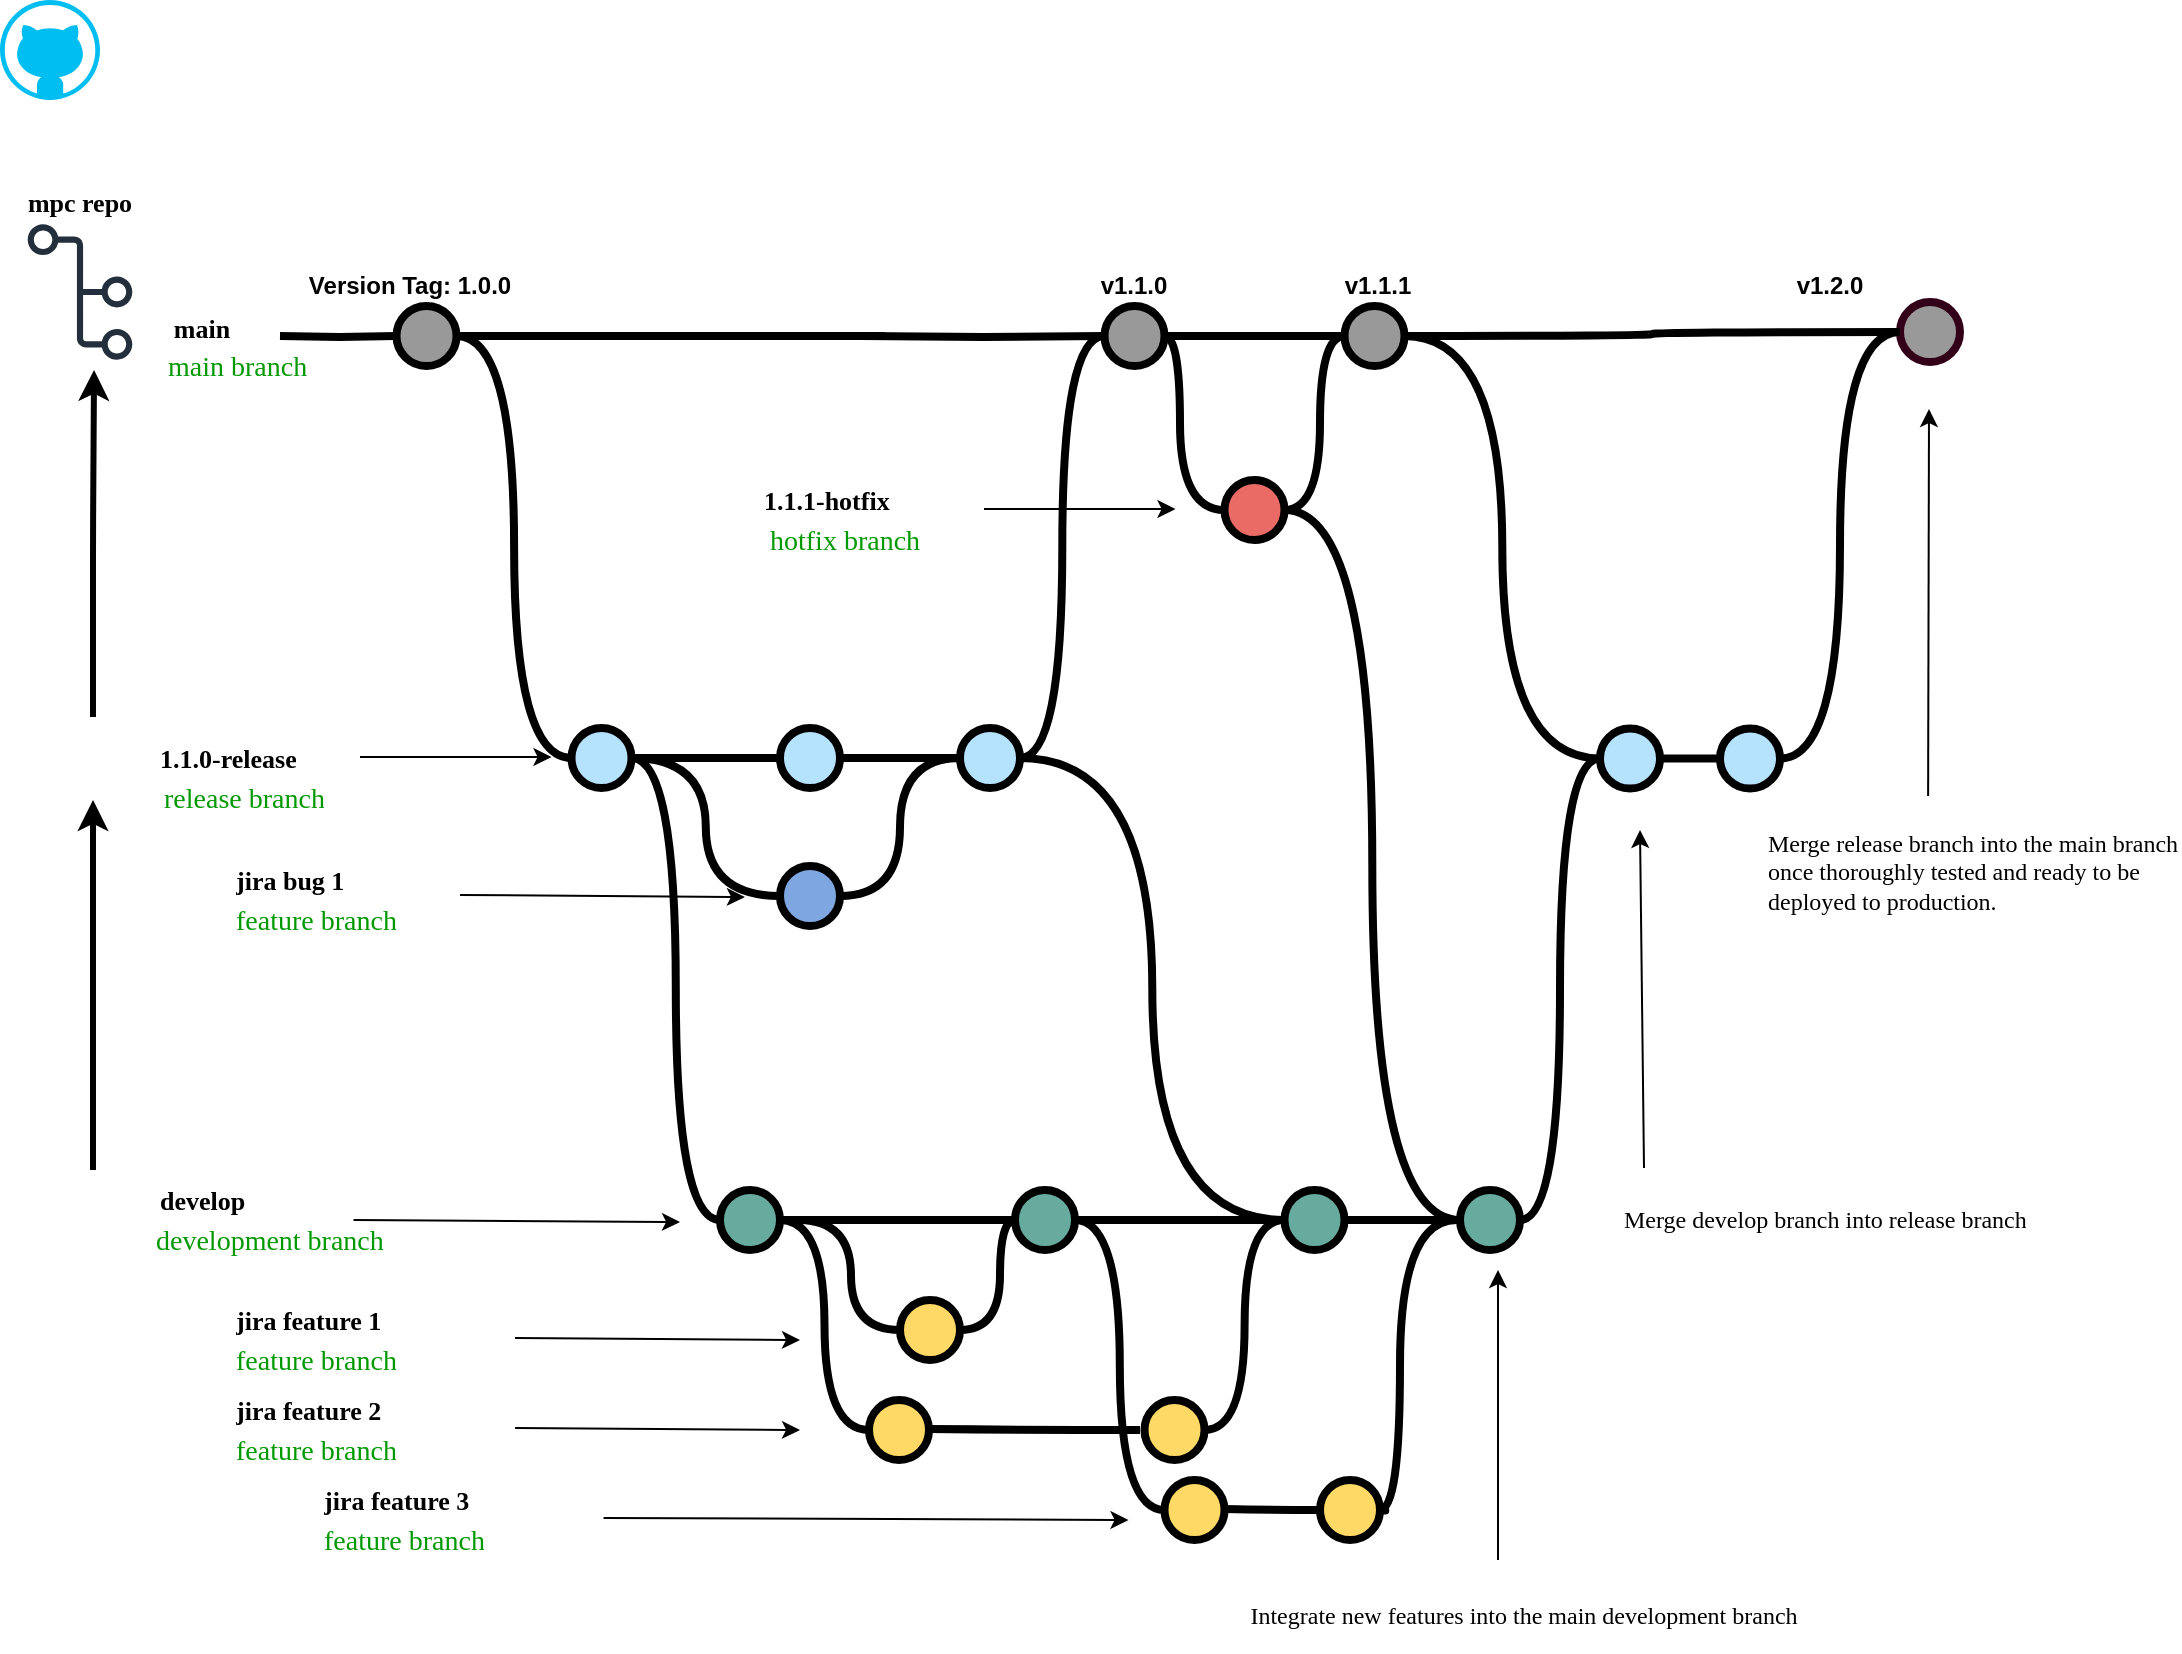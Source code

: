 <mxfile version="23.1.0" type="github">
  <diagram id="yPxyJZ8AM_hMuL3Unpa9" name="complex gitflow">
    <mxGraphModel dx="1386" dy="785" grid="1" gridSize="10" guides="1" tooltips="1" connect="1" arrows="1" fold="1" page="1" pageScale="1" pageWidth="1100" pageHeight="850" math="0" shadow="0">
      <root>
        <mxCell id="0" />
        <mxCell id="1" parent="0" />
        <mxCell id="uWUnNED6HEl2aK5fdaIb-8" value="" style="edgeStyle=orthogonalEdgeStyle;rounded=0;html=1;jettySize=auto;orthogonalLoop=1;plain-blue;endArrow=none;endFill=0;strokeWidth=4;strokeColor=#000000;entryX=0;entryY=0.5;entryDx=0;entryDy=0;entryPerimeter=0;" parent="1" source="uWUnNED6HEl2aK5fdaIb-10" edge="1">
          <mxGeometry x="292.25" y="211" as="geometry">
            <mxPoint x="452.25" y="178" as="targetPoint" />
          </mxGeometry>
        </mxCell>
        <mxCell id="uWUnNED6HEl2aK5fdaIb-9" style="edgeStyle=orthogonalEdgeStyle;curved=1;rounded=0;html=1;exitX=1;exitY=0.5;exitPerimeter=0;entryX=0;entryY=0.5;entryPerimeter=0;endArrow=none;endFill=0;jettySize=auto;orthogonalLoop=1;strokeWidth=4;fontSize=15;" parent="1" source="uWUnNED6HEl2aK5fdaIb-10" target="uWUnNED6HEl2aK5fdaIb-15" edge="1">
          <mxGeometry relative="1" as="geometry" />
        </mxCell>
        <mxCell id="uWUnNED6HEl2aK5fdaIb-10" value="" style="verticalLabelPosition=bottom;verticalAlign=top;html=1;strokeWidth=4;shape=mxgraph.flowchart.on-page_reference;plain-blue;gradientColor=none;fillColor=#999999;strokeColor=#000000;" parent="1" vertex="1">
          <mxGeometry x="208.25" y="163" width="30" height="30" as="geometry" />
        </mxCell>
        <mxCell id="uWUnNED6HEl2aK5fdaIb-80" value="" style="edgeStyle=orthogonalEdgeStyle;curved=1;rounded=0;orthogonalLoop=1;jettySize=auto;html=1;endArrow=none;endFill=0;strokeWidth=4;entryX=0;entryY=0.5;entryDx=0;entryDy=0;entryPerimeter=0;" parent="1" source="Z2AbHixO8yb0AyLC4-0U-61" target="uWUnNED6HEl2aK5fdaIb-109" edge="1">
          <mxGeometry relative="1" as="geometry">
            <mxPoint x="734.5" y="178" as="targetPoint" />
          </mxGeometry>
        </mxCell>
        <mxCell id="uWUnNED6HEl2aK5fdaIb-11" value="" style="verticalLabelPosition=bottom;verticalAlign=top;html=1;strokeWidth=4;shape=mxgraph.flowchart.on-page_reference;plain-blue;gradientColor=none;strokeColor=#000000;fillColor=#999999;" parent="1" vertex="1">
          <mxGeometry x="562.25" y="163" width="30" height="30" as="geometry" />
        </mxCell>
        <mxCell id="uWUnNED6HEl2aK5fdaIb-109" value="" style="verticalLabelPosition=bottom;verticalAlign=top;html=1;strokeWidth=4;shape=mxgraph.flowchart.on-page_reference;plain-blue;gradientColor=none;strokeColor=#33001A;fillColor=#999999;" parent="1" vertex="1">
          <mxGeometry x="960" y="161" width="30" height="30" as="geometry" />
        </mxCell>
        <mxCell id="uWUnNED6HEl2aK5fdaIb-12" value="" style="edgeStyle=orthogonalEdgeStyle;rounded=0;html=1;jettySize=auto;orthogonalLoop=1;strokeWidth=4;endArrow=none;endFill=0;" parent="1" target="uWUnNED6HEl2aK5fdaIb-10" edge="1">
          <mxGeometry x="192.25" y="211" as="geometry">
            <mxPoint x="150" y="178" as="sourcePoint" />
          </mxGeometry>
        </mxCell>
        <mxCell id="uWUnNED6HEl2aK5fdaIb-13" value="main" style="text;html=1;strokeColor=none;fillColor=none;align=center;verticalAlign=middle;whiteSpace=wrap;overflow=hidden;fontSize=13;fontStyle=1;fontFamily=Verdana;" parent="1" vertex="1">
          <mxGeometry x="85.75" y="153" width="50" height="42" as="geometry" />
        </mxCell>
        <mxCell id="uWUnNED6HEl2aK5fdaIb-14" style="edgeStyle=orthogonalEdgeStyle;curved=1;rounded=0;html=1;exitX=1;exitY=0.5;exitPerimeter=0;endArrow=none;endFill=0;jettySize=auto;orthogonalLoop=1;strokeWidth=4;fontSize=15;" parent="1" source="uWUnNED6HEl2aK5fdaIb-15" target="uWUnNED6HEl2aK5fdaIb-17" edge="1">
          <mxGeometry relative="1" as="geometry" />
        </mxCell>
        <mxCell id="uWUnNED6HEl2aK5fdaIb-15" value="" style="verticalLabelPosition=bottom;verticalAlign=top;html=1;strokeWidth=4;shape=mxgraph.flowchart.on-page_reference;plain-purple;gradientColor=none;strokeColor=#000000;fillColor=#B5E3FE;" parent="1" vertex="1">
          <mxGeometry x="295.75" y="374" width="30" height="30" as="geometry" />
        </mxCell>
        <mxCell id="uWUnNED6HEl2aK5fdaIb-16" style="edgeStyle=orthogonalEdgeStyle;curved=1;rounded=0;html=1;exitX=1;exitY=0.5;exitPerimeter=0;entryX=0;entryY=0.5;entryPerimeter=0;endArrow=none;endFill=0;jettySize=auto;orthogonalLoop=1;strokeWidth=4;fontSize=15;" parent="1" source="uWUnNED6HEl2aK5fdaIb-17" target="uWUnNED6HEl2aK5fdaIb-19" edge="1">
          <mxGeometry relative="1" as="geometry" />
        </mxCell>
        <mxCell id="uWUnNED6HEl2aK5fdaIb-17" value="" style="verticalLabelPosition=bottom;verticalAlign=top;html=1;strokeWidth=4;shape=mxgraph.flowchart.on-page_reference;plain-purple;gradientColor=none;strokeColor=#000000;fillColor=#B5E3FE;" parent="1" vertex="1">
          <mxGeometry x="400" y="374" width="30" height="30" as="geometry" />
        </mxCell>
        <mxCell id="uWUnNED6HEl2aK5fdaIb-18" style="edgeStyle=orthogonalEdgeStyle;curved=1;rounded=0;html=1;exitX=1;exitY=0.5;exitPerimeter=0;entryX=0;entryY=0.5;entryPerimeter=0;endArrow=none;endFill=0;jettySize=auto;orthogonalLoop=1;strokeWidth=4;fontSize=15;" parent="1" source="uWUnNED6HEl2aK5fdaIb-19" target="uWUnNED6HEl2aK5fdaIb-11" edge="1">
          <mxGeometry relative="1" as="geometry" />
        </mxCell>
        <mxCell id="uWUnNED6HEl2aK5fdaIb-19" value="" style="verticalLabelPosition=bottom;verticalAlign=top;html=1;strokeWidth=4;shape=mxgraph.flowchart.on-page_reference;plain-purple;gradientColor=none;strokeColor=#000000;fillColor=#B5E3FE;" parent="1" vertex="1">
          <mxGeometry x="490" y="374" width="30" height="30" as="geometry" />
        </mxCell>
        <mxCell id="Z2AbHixO8yb0AyLC4-0U-66" value="" style="edgeStyle=orthogonalEdgeStyle;rounded=0;orthogonalLoop=1;jettySize=auto;html=1;" edge="1" parent="1">
          <mxGeometry relative="1" as="geometry">
            <mxPoint x="190" y="388.5" as="sourcePoint" />
            <mxPoint x="285.75" y="388.5" as="targetPoint" />
          </mxGeometry>
        </mxCell>
        <mxCell id="uWUnNED6HEl2aK5fdaIb-20" value="1.1.0-release" style="text;html=1;strokeColor=none;fillColor=none;align=left;verticalAlign=middle;whiteSpace=wrap;overflow=hidden;fontSize=13;fontStyle=1;fontFamily=Verdana;" parent="1" vertex="1">
          <mxGeometry x="87.75" y="379" width="112.25" height="20" as="geometry" />
        </mxCell>
        <mxCell id="uWUnNED6HEl2aK5fdaIb-71" value="" style="edgeStyle=orthogonalEdgeStyle;rounded=0;orthogonalLoop=1;jettySize=auto;html=1;endArrow=none;endFill=0;strokeWidth=4;" parent="1" source="uWUnNED6HEl2aK5fdaIb-69" target="uWUnNED6HEl2aK5fdaIb-70" edge="1">
          <mxGeometry relative="1" as="geometry" />
        </mxCell>
        <mxCell id="uWUnNED6HEl2aK5fdaIb-75" style="edgeStyle=orthogonalEdgeStyle;rounded=0;orthogonalLoop=1;jettySize=auto;html=1;entryX=1;entryY=0.5;entryDx=0;entryDy=0;entryPerimeter=0;endArrow=none;endFill=0;strokeWidth=4;curved=1;" parent="1" source="uWUnNED6HEl2aK5fdaIb-69" target="uWUnNED6HEl2aK5fdaIb-15" edge="1">
          <mxGeometry relative="1" as="geometry" />
        </mxCell>
        <mxCell id="uWUnNED6HEl2aK5fdaIb-94" style="edgeStyle=orthogonalEdgeStyle;curved=1;rounded=0;orthogonalLoop=1;jettySize=auto;html=1;exitX=1;exitY=0.5;exitDx=0;exitDy=0;exitPerimeter=0;entryX=0;entryY=0.5;entryDx=0;entryDy=0;entryPerimeter=0;endArrow=none;endFill=0;strokeWidth=4;fontFamily=Courier New;fontColor=#009900;" parent="1" source="uWUnNED6HEl2aK5fdaIb-69" target="uWUnNED6HEl2aK5fdaIb-82" edge="1">
          <mxGeometry relative="1" as="geometry" />
        </mxCell>
        <mxCell id="uWUnNED6HEl2aK5fdaIb-69" value="" style="verticalLabelPosition=bottom;verticalAlign=top;html=1;strokeWidth=4;shape=mxgraph.flowchart.on-page_reference;plain-purple;gradientColor=none;strokeColor=#000000;fillColor=#67AB9F;" parent="1" vertex="1">
          <mxGeometry x="370" y="605" width="30" height="30" as="geometry" />
        </mxCell>
        <mxCell id="uWUnNED6HEl2aK5fdaIb-78" value="" style="edgeStyle=orthogonalEdgeStyle;curved=1;rounded=0;orthogonalLoop=1;jettySize=auto;html=1;endArrow=none;endFill=0;strokeWidth=4;" parent="1" source="uWUnNED6HEl2aK5fdaIb-70" target="uWUnNED6HEl2aK5fdaIb-77" edge="1">
          <mxGeometry relative="1" as="geometry" />
        </mxCell>
        <mxCell id="uWUnNED6HEl2aK5fdaIb-70" value="" style="verticalLabelPosition=bottom;verticalAlign=top;html=1;strokeWidth=4;shape=mxgraph.flowchart.on-page_reference;plain-purple;gradientColor=none;strokeColor=#000000;fillColor=#67AB9F;" parent="1" vertex="1">
          <mxGeometry x="517.5" y="605" width="30" height="30" as="geometry" />
        </mxCell>
        <mxCell id="uWUnNED6HEl2aK5fdaIb-96" value="" style="edgeStyle=orthogonalEdgeStyle;curved=1;rounded=0;orthogonalLoop=1;jettySize=auto;html=1;endArrow=none;endFill=0;strokeWidth=4;fontFamily=Courier New;fontColor=#009900;" parent="1" source="uWUnNED6HEl2aK5fdaIb-77" target="uWUnNED6HEl2aK5fdaIb-95" edge="1">
          <mxGeometry relative="1" as="geometry" />
        </mxCell>
        <mxCell id="uWUnNED6HEl2aK5fdaIb-108" style="edgeStyle=orthogonalEdgeStyle;curved=1;rounded=0;orthogonalLoop=1;jettySize=auto;html=1;entryX=0;entryY=0.5;entryDx=0;entryDy=0;entryPerimeter=0;endArrow=none;endFill=0;strokeWidth=4;fontFamily=Courier New;fontColor=#009900;" parent="1" source="uWUnNED6HEl2aK5fdaIb-95" target="uWUnNED6HEl2aK5fdaIb-104" edge="1">
          <mxGeometry relative="1" as="geometry" />
        </mxCell>
        <mxCell id="uWUnNED6HEl2aK5fdaIb-95" value="" style="verticalLabelPosition=bottom;verticalAlign=top;html=1;strokeWidth=4;shape=mxgraph.flowchart.on-page_reference;plain-purple;gradientColor=none;strokeColor=#000000;fillColor=#67AB9F;" parent="1" vertex="1">
          <mxGeometry x="740" y="605" width="30" height="30" as="geometry" />
        </mxCell>
        <mxCell id="uWUnNED6HEl2aK5fdaIb-76" value="develop" style="text;html=1;strokeColor=none;fillColor=none;align=left;verticalAlign=middle;whiteSpace=wrap;overflow=hidden;fontSize=13;fontStyle=1;fontFamily=Verdana;" parent="1" vertex="1">
          <mxGeometry x="87.75" y="600" width="91" height="20" as="geometry" />
        </mxCell>
        <mxCell id="uWUnNED6HEl2aK5fdaIb-82" value="" style="verticalLabelPosition=bottom;verticalAlign=top;html=1;strokeWidth=4;shape=mxgraph.flowchart.on-page_reference;plain-purple;gradientColor=none;strokeColor=#000000;fillColor=#FFD966;" parent="1" vertex="1">
          <mxGeometry x="444.5" y="710" width="30" height="30" as="geometry" />
        </mxCell>
        <mxCell id="uWUnNED6HEl2aK5fdaIb-86" value="&lt;font style=&quot;font-size: 13px;&quot; face=&quot;Verdana&quot;&gt;jira feature 3&lt;/font&gt;" style="text;html=1;strokeColor=none;fillColor=none;align=left;verticalAlign=middle;whiteSpace=wrap;overflow=hidden;fontSize=14;fontStyle=1;fontFamily=Courier New;" parent="1" vertex="1">
          <mxGeometry x="170" y="750" width="240" height="20" as="geometry" />
        </mxCell>
        <mxCell id="uWUnNED6HEl2aK5fdaIb-87" value="development branch" style="text;html=1;strokeColor=none;fillColor=none;align=left;verticalAlign=middle;whiteSpace=wrap;overflow=hidden;fontSize=14;fontStyle=0;fontColor=#009900;fontFamily=Verdana;" parent="1" vertex="1">
          <mxGeometry x="85.75" y="620" width="240" height="20" as="geometry" />
        </mxCell>
        <mxCell id="uWUnNED6HEl2aK5fdaIb-88" value="feature branch" style="text;html=1;strokeColor=none;fillColor=none;align=left;verticalAlign=middle;whiteSpace=wrap;overflow=hidden;fontSize=14;fontStyle=0;fontColor=#009900;fontFamily=Verdana;" parent="1" vertex="1">
          <mxGeometry x="125.75" y="725" width="240" height="20" as="geometry" />
        </mxCell>
        <mxCell id="uWUnNED6HEl2aK5fdaIb-89" value="release branch" style="text;html=1;strokeColor=none;fillColor=none;align=left;verticalAlign=middle;whiteSpace=wrap;overflow=hidden;fontSize=14;fontStyle=0;fontColor=#009900;fontFamily=Verdana;" parent="1" vertex="1">
          <mxGeometry x="89.75" y="398.5" width="224.25" height="20" as="geometry" />
        </mxCell>
        <mxCell id="uWUnNED6HEl2aK5fdaIb-90" value="main branch" style="text;html=1;strokeColor=none;fillColor=none;align=left;verticalAlign=middle;whiteSpace=wrap;overflow=hidden;fontSize=14;fontStyle=0;fontColor=#009900;fontFamily=Verdana;" parent="1" vertex="1">
          <mxGeometry x="91.5" y="183" width="146.75" height="20" as="geometry" />
        </mxCell>
        <mxCell id="uWUnNED6HEl2aK5fdaIb-91" value="" style="endArrow=classic;html=1;strokeWidth=1;fontFamily=Courier New;fontColor=#009900;exitX=0.721;exitY=-0.175;exitDx=0;exitDy=0;exitPerimeter=0;" parent="1" edge="1">
          <mxGeometry width="50" height="50" relative="1" as="geometry">
            <mxPoint x="267.54" y="724" as="sourcePoint" />
            <mxPoint x="410" y="725" as="targetPoint" />
          </mxGeometry>
        </mxCell>
        <mxCell id="uWUnNED6HEl2aK5fdaIb-92" value="" style="endArrow=classic;html=1;strokeWidth=1;fontFamily=Courier New;fontColor=#009900;" parent="1" edge="1">
          <mxGeometry width="50" height="50" relative="1" as="geometry">
            <mxPoint x="186.75" y="620" as="sourcePoint" />
            <mxPoint x="350" y="621" as="targetPoint" />
          </mxGeometry>
        </mxCell>
        <mxCell id="uWUnNED6HEl2aK5fdaIb-101" value="&lt;b style=&quot;border-color: var(--border-color); font-size: 12px;&quot;&gt;v1.1.0&lt;/b&gt;" style="text;html=1;strokeColor=none;fillColor=none;align=center;verticalAlign=middle;whiteSpace=wrap;overflow=hidden;fontSize=14;" parent="1" vertex="1">
          <mxGeometry x="548.38" y="141" width="57.75" height="20" as="geometry" />
        </mxCell>
        <mxCell id="uWUnNED6HEl2aK5fdaIb-103" value="&lt;font size=&quot;1&quot; face=&quot;Helvetica&quot;&gt;&lt;b style=&quot;font-size: 12px;&quot;&gt;Version Tag: 1.0.0&lt;/b&gt;&lt;/font&gt;" style="text;html=1;strokeColor=none;fillColor=none;align=center;verticalAlign=middle;whiteSpace=wrap;overflow=hidden;fontSize=14;" parent="1" vertex="1">
          <mxGeometry x="160" y="141" width="110" height="20" as="geometry" />
        </mxCell>
        <mxCell id="uWUnNED6HEl2aK5fdaIb-107" value="" style="edgeStyle=orthogonalEdgeStyle;curved=1;rounded=0;orthogonalLoop=1;jettySize=auto;html=1;endArrow=none;endFill=0;strokeWidth=4;fontFamily=Courier New;fontColor=#009900;" parent="1" source="uWUnNED6HEl2aK5fdaIb-104" target="uWUnNED6HEl2aK5fdaIb-106" edge="1">
          <mxGeometry relative="1" as="geometry" />
        </mxCell>
        <mxCell id="uWUnNED6HEl2aK5fdaIb-104" value="" style="verticalLabelPosition=bottom;verticalAlign=top;html=1;strokeWidth=4;shape=mxgraph.flowchart.on-page_reference;plain-purple;gradientColor=none;strokeColor=#000000;fillColor=#B5E3FE;" parent="1" vertex="1">
          <mxGeometry x="810" y="374.25" width="30" height="30" as="geometry" />
        </mxCell>
        <mxCell id="uWUnNED6HEl2aK5fdaIb-115" style="edgeStyle=orthogonalEdgeStyle;curved=1;rounded=0;orthogonalLoop=1;jettySize=auto;html=1;entryX=0;entryY=0.5;entryDx=0;entryDy=0;entryPerimeter=0;endArrow=none;endFill=0;strokeWidth=4;fontFamily=Courier New;fontColor=#009900;" parent="1" source="uWUnNED6HEl2aK5fdaIb-106" target="uWUnNED6HEl2aK5fdaIb-109" edge="1">
          <mxGeometry relative="1" as="geometry" />
        </mxCell>
        <mxCell id="uWUnNED6HEl2aK5fdaIb-106" value="" style="verticalLabelPosition=bottom;verticalAlign=top;html=1;strokeWidth=4;shape=mxgraph.flowchart.on-page_reference;plain-purple;gradientColor=none;strokeColor=#000000;fillColor=#B5E3FE;" parent="1" vertex="1">
          <mxGeometry x="870" y="374.25" width="30" height="30" as="geometry" />
        </mxCell>
        <mxCell id="uWUnNED6HEl2aK5fdaIb-116" value="&lt;b style=&quot;border-color: var(--border-color); font-size: 12px;&quot;&gt;v1.2.0&lt;/b&gt;" style="text;html=1;strokeColor=none;fillColor=none;align=center;verticalAlign=middle;whiteSpace=wrap;overflow=hidden;fontSize=14;" parent="1" vertex="1">
          <mxGeometry x="870" y="141" width="110" height="20" as="geometry" />
        </mxCell>
        <mxCell id="uWUnNED6HEl2aK5fdaIb-117" value="" style="endArrow=classic;html=1;strokeWidth=1;fontFamily=Courier New;fontColor=#009900;entryX=0.5;entryY=1;entryDx=0;entryDy=0;entryPerimeter=0;" parent="1" edge="1">
          <mxGeometry width="50" height="50" relative="1" as="geometry">
            <mxPoint x="759" y="790" as="sourcePoint" />
            <mxPoint x="759" y="645" as="targetPoint" />
          </mxGeometry>
        </mxCell>
        <mxCell id="fSnZ5vnYTslC5NarKmr_-4" value="&lt;span style=&quot;text-align: center&quot;&gt;&lt;font face=&quot;Verdana&quot;&gt;Merge develop branch into release branch&lt;/font&gt;&lt;br&gt;&lt;/span&gt;" style="text;html=1;strokeColor=none;fillColor=none;align=left;verticalAlign=middle;whiteSpace=wrap;overflow=hidden;fontSize=12;fontStyle=0;fontColor=#000000;" parent="1" vertex="1">
          <mxGeometry x="820" y="595" width="240" height="50" as="geometry" />
        </mxCell>
        <mxCell id="fSnZ5vnYTslC5NarKmr_-5" value="&lt;div style=&quot;&quot;&gt;&lt;font face=&quot;Verdana&quot;&gt;Integrate new features into the main development branch&lt;/font&gt;&lt;/div&gt;" style="text;html=1;strokeColor=none;fillColor=none;align=center;verticalAlign=middle;whiteSpace=wrap;overflow=hidden;fontSize=12;fontStyle=0;fontColor=#000000;" parent="1" vertex="1">
          <mxGeometry x="562.25" y="800" width="420" height="36" as="geometry" />
        </mxCell>
        <mxCell id="9hBKPDzoitwpIBdzFDQ7-15" value="&lt;span style=&quot;text-align: center&quot;&gt;&lt;font face=&quot;Verdana&quot;&gt;Merge release branch into the main branch once thoroughly tested and ready to be deployed to production.&lt;/font&gt;&lt;br&gt;&lt;/span&gt;" style="text;html=1;strokeColor=none;fillColor=none;align=left;verticalAlign=middle;whiteSpace=wrap;overflow=hidden;fontSize=12;fontStyle=0;fontColor=#000000;rounded=0;" parent="1" vertex="1">
          <mxGeometry x="892" y="411" width="207.75" height="69" as="geometry" />
        </mxCell>
        <mxCell id="9hBKPDzoitwpIBdzFDQ7-21" value="" style="edgeStyle=orthogonalEdgeStyle;rounded=0;orthogonalLoop=1;jettySize=auto;html=1;fontSize=15;endArrow=none;endFill=0;strokeWidth=4;entryX=0;entryY=0.5;entryDx=0;entryDy=0;entryPerimeter=0;" parent="1" target="uWUnNED6HEl2aK5fdaIb-11" edge="1">
          <mxGeometry relative="1" as="geometry">
            <mxPoint x="560.25" y="178" as="targetPoint" />
            <mxPoint x="440" y="178" as="sourcePoint" />
          </mxGeometry>
        </mxCell>
        <mxCell id="GzSDNgNMQMDq0PWM7B30-4" value="" style="verticalLabelPosition=bottom;html=1;verticalAlign=top;align=center;strokeColor=none;fillColor=#00BEF2;shape=mxgraph.azure.github_code;pointerEvents=1;" parent="1" vertex="1">
          <mxGeometry x="10" y="10" width="50" height="50" as="geometry" />
        </mxCell>
        <mxCell id="GzSDNgNMQMDq0PWM7B30-8" value="" style="sketch=0;outlineConnect=0;fontColor=#232F3E;gradientColor=none;fillColor=#232F3D;strokeColor=none;dashed=0;verticalLabelPosition=bottom;verticalAlign=top;align=center;html=1;fontSize=12;fontStyle=0;aspect=fixed;pointerEvents=1;shape=mxgraph.aws4.git_repository;" parent="1" vertex="1">
          <mxGeometry x="23.85" y="122" width="52.31" height="68" as="geometry" />
        </mxCell>
        <mxCell id="GzSDNgNMQMDq0PWM7B30-10" value="mpc repo" style="text;html=1;strokeColor=none;fillColor=none;align=center;verticalAlign=middle;whiteSpace=wrap;overflow=hidden;fontSize=13;fontStyle=1;fontFamily=Verdana;" parent="1" vertex="1">
          <mxGeometry x="10" y="90" width="80" height="42" as="geometry" />
        </mxCell>
        <mxCell id="Z2AbHixO8yb0AyLC4-0U-16" style="edgeStyle=orthogonalEdgeStyle;curved=1;rounded=0;orthogonalLoop=1;jettySize=auto;html=1;exitX=1;exitY=0.5;exitDx=0;exitDy=0;exitPerimeter=0;entryX=0;entryY=0.5;entryDx=0;entryDy=0;entryPerimeter=0;endArrow=none;endFill=0;strokeWidth=4;fontFamily=Courier New;fontColor=#009900;" edge="1" parent="1" source="uWUnNED6HEl2aK5fdaIb-77">
          <mxGeometry relative="1" as="geometry">
            <mxPoint x="603.75" y="699" as="sourcePoint" />
            <mxPoint x="658.75" y="620" as="targetPoint" />
          </mxGeometry>
        </mxCell>
        <mxCell id="uWUnNED6HEl2aK5fdaIb-77" value="" style="verticalLabelPosition=bottom;verticalAlign=top;html=1;strokeWidth=4;shape=mxgraph.flowchart.on-page_reference;plain-purple;gradientColor=none;strokeColor=#000000;fillColor=#67AB9F;" parent="1" vertex="1">
          <mxGeometry x="652.25" y="605" width="30" height="30" as="geometry" />
        </mxCell>
        <mxCell id="Z2AbHixO8yb0AyLC4-0U-20" style="edgeStyle=orthogonalEdgeStyle;curved=1;rounded=0;orthogonalLoop=1;jettySize=auto;html=1;endArrow=none;endFill=0;strokeWidth=4;fontFamily=Courier New;fontColor=#009900;entryX=0;entryY=0.5;entryDx=0;entryDy=0;entryPerimeter=0;" edge="1" parent="1" source="Z2AbHixO8yb0AyLC4-0U-3" target="uWUnNED6HEl2aK5fdaIb-77">
          <mxGeometry relative="1" as="geometry">
            <mxPoint x="577.5" y="699" as="sourcePoint" />
            <mxPoint x="630" y="640" as="targetPoint" />
          </mxGeometry>
        </mxCell>
        <mxCell id="Z2AbHixO8yb0AyLC4-0U-21" style="edgeStyle=orthogonalEdgeStyle;rounded=0;orthogonalLoop=1;jettySize=auto;html=1;endArrow=none;endFill=0;strokeWidth=4;curved=1;entryX=1;entryY=0.5;entryDx=0;entryDy=0;entryPerimeter=0;" edge="1" parent="1" source="Z2AbHixO8yb0AyLC4-0U-18" target="uWUnNED6HEl2aK5fdaIb-70">
          <mxGeometry relative="1" as="geometry">
            <mxPoint x="586.25" y="764.25" as="sourcePoint" />
            <mxPoint x="538.75" y="633.25" as="targetPoint" />
          </mxGeometry>
        </mxCell>
        <mxCell id="Z2AbHixO8yb0AyLC4-0U-3" value="" style="verticalLabelPosition=bottom;verticalAlign=top;html=1;strokeWidth=4;shape=mxgraph.flowchart.on-page_reference;plain-purple;gradientColor=none;strokeColor=#000000;fillColor=#FFD966;" vertex="1" parent="1">
          <mxGeometry x="582.25" y="710" width="30" height="30" as="geometry" />
        </mxCell>
        <mxCell id="Z2AbHixO8yb0AyLC4-0U-23" value="" style="endArrow=classic;html=1;strokeWidth=1;fontFamily=Courier New;fontColor=#009900;exitX=0.395;exitY=-0.043;exitDx=0;exitDy=0;exitPerimeter=0;" edge="1" parent="1" source="9hBKPDzoitwpIBdzFDQ7-15">
          <mxGeometry width="50" height="50" relative="1" as="geometry">
            <mxPoint x="974.5" y="368.5" as="sourcePoint" />
            <mxPoint x="974.5" y="214.5" as="targetPoint" />
          </mxGeometry>
        </mxCell>
        <mxCell id="Z2AbHixO8yb0AyLC4-0U-24" value="" style="endArrow=classic;html=1;strokeWidth=1;fontFamily=Courier New;fontColor=#009900;exitX=0.05;exitY=-0.02;exitDx=0;exitDy=0;exitPerimeter=0;" edge="1" parent="1" source="fSnZ5vnYTslC5NarKmr_-4">
          <mxGeometry width="50" height="50" relative="1" as="geometry">
            <mxPoint x="830" y="579" as="sourcePoint" />
            <mxPoint x="830" y="425" as="targetPoint" />
          </mxGeometry>
        </mxCell>
        <mxCell id="Z2AbHixO8yb0AyLC4-0U-18" value="" style="verticalLabelPosition=bottom;verticalAlign=top;html=1;strokeWidth=4;shape=mxgraph.flowchart.on-page_reference;plain-purple;gradientColor=none;strokeColor=#000000;fillColor=#FFD966;" vertex="1" parent="1">
          <mxGeometry x="592.25" y="750" width="30" height="30" as="geometry" />
        </mxCell>
        <mxCell id="Z2AbHixO8yb0AyLC4-0U-31" style="edgeStyle=orthogonalEdgeStyle;curved=1;rounded=0;orthogonalLoop=1;jettySize=auto;html=1;endArrow=none;endFill=0;strokeWidth=4;fontFamily=Courier New;fontColor=#009900;" edge="1" parent="1" source="Z2AbHixO8yb0AyLC4-0U-27">
          <mxGeometry relative="1" as="geometry">
            <mxPoint x="682.25" y="765.25" as="sourcePoint" />
            <mxPoint x="738.25" y="620" as="targetPoint" />
            <Array as="points">
              <mxPoint x="710" y="620" />
            </Array>
          </mxGeometry>
        </mxCell>
        <mxCell id="Z2AbHixO8yb0AyLC4-0U-35" value="feature branch" style="text;html=1;strokeColor=none;fillColor=none;align=left;verticalAlign=middle;whiteSpace=wrap;overflow=hidden;fontSize=14;fontStyle=0;fontColor=#009900;fontFamily=Verdana;" vertex="1" parent="1">
          <mxGeometry x="170" y="770" width="240" height="20" as="geometry" />
        </mxCell>
        <mxCell id="Z2AbHixO8yb0AyLC4-0U-36" value="" style="endArrow=classic;html=1;strokeWidth=1;fontFamily=Courier New;fontColor=#009900;exitX=0.721;exitY=-0.175;exitDx=0;exitDy=0;exitPerimeter=0;" edge="1" parent="1">
          <mxGeometry width="50" height="50" relative="1" as="geometry">
            <mxPoint x="311.79" y="769" as="sourcePoint" />
            <mxPoint x="574.25" y="770" as="targetPoint" />
          </mxGeometry>
        </mxCell>
        <mxCell id="Z2AbHixO8yb0AyLC4-0U-39" value="" style="edgeStyle=orthogonalEdgeStyle;curved=1;rounded=0;orthogonalLoop=1;jettySize=auto;html=1;endArrow=none;endFill=0;strokeWidth=4;fontFamily=Courier New;fontColor=#009900;" edge="1" parent="1" target="Z2AbHixO8yb0AyLC4-0U-27">
          <mxGeometry relative="1" as="geometry">
            <mxPoint x="682.25" y="765.25" as="sourcePoint" />
            <mxPoint x="738.25" y="620" as="targetPoint" />
            <Array as="points">
              <mxPoint x="710" y="765" />
            </Array>
          </mxGeometry>
        </mxCell>
        <mxCell id="Z2AbHixO8yb0AyLC4-0U-27" value="" style="verticalLabelPosition=bottom;verticalAlign=top;html=1;strokeWidth=4;shape=mxgraph.flowchart.on-page_reference;plain-purple;gradientColor=none;strokeColor=#000000;fillColor=#FFD966;" vertex="1" parent="1">
          <mxGeometry x="670" y="750" width="30" height="30" as="geometry" />
        </mxCell>
        <mxCell id="Z2AbHixO8yb0AyLC4-0U-41" value="" style="edgeStyle=orthogonalEdgeStyle;curved=1;rounded=0;orthogonalLoop=1;jettySize=auto;html=1;endArrow=none;endFill=0;strokeWidth=4;fontFamily=Courier New;fontColor=#009900;" edge="1" parent="1">
          <mxGeometry relative="1" as="geometry">
            <mxPoint x="474.5" y="724.5" as="sourcePoint" />
            <mxPoint x="580" y="725" as="targetPoint" />
          </mxGeometry>
        </mxCell>
        <mxCell id="Z2AbHixO8yb0AyLC4-0U-42" value="" style="edgeStyle=orthogonalEdgeStyle;curved=1;rounded=0;orthogonalLoop=1;jettySize=auto;html=1;endArrow=none;endFill=0;strokeWidth=4;fontFamily=Courier New;fontColor=#009900;" edge="1" parent="1">
          <mxGeometry relative="1" as="geometry">
            <mxPoint x="622.25" y="764.5" as="sourcePoint" />
            <mxPoint x="670" y="765" as="targetPoint" />
          </mxGeometry>
        </mxCell>
        <mxCell id="Z2AbHixO8yb0AyLC4-0U-51" value="" style="edgeStyle=orthogonalEdgeStyle;curved=1;rounded=0;orthogonalLoop=1;jettySize=auto;html=1;endArrow=none;endFill=0;strokeWidth=4;fontFamily=Courier New;fontColor=#009900;" edge="1" parent="1" target="Z2AbHixO8yb0AyLC4-0U-43">
          <mxGeometry relative="1" as="geometry">
            <mxPoint x="484.5" y="682.25" as="sourcePoint" />
            <mxPoint x="510" y="630" as="targetPoint" />
          </mxGeometry>
        </mxCell>
        <mxCell id="Z2AbHixO8yb0AyLC4-0U-43" value="" style="verticalLabelPosition=bottom;verticalAlign=top;html=1;strokeWidth=4;shape=mxgraph.flowchart.on-page_reference;plain-purple;gradientColor=none;strokeColor=#000000;fillColor=#FFD966;" vertex="1" parent="1">
          <mxGeometry x="460" y="660" width="30" height="30" as="geometry" />
        </mxCell>
        <mxCell id="Z2AbHixO8yb0AyLC4-0U-54" style="edgeStyle=orthogonalEdgeStyle;curved=1;rounded=0;orthogonalLoop=1;jettySize=auto;html=1;exitX=1;exitY=0.5;exitDx=0;exitDy=0;exitPerimeter=0;endArrow=none;endFill=0;strokeWidth=4;fontFamily=Courier New;fontColor=#009900;entryX=0;entryY=0.5;entryDx=0;entryDy=0;entryPerimeter=0;" edge="1" parent="1" target="Z2AbHixO8yb0AyLC4-0U-43">
          <mxGeometry relative="1" as="geometry">
            <mxPoint x="410" y="620" as="sourcePoint" />
            <mxPoint x="450" y="660" as="targetPoint" />
          </mxGeometry>
        </mxCell>
        <mxCell id="Z2AbHixO8yb0AyLC4-0U-55" value="&lt;font style=&quot;font-size: 13px;&quot; face=&quot;Verdana&quot;&gt;jira feature 2&lt;/font&gt;" style="text;html=1;strokeColor=none;fillColor=none;align=left;verticalAlign=middle;whiteSpace=wrap;overflow=hidden;fontSize=14;fontStyle=1;fontFamily=Courier New;" vertex="1" parent="1">
          <mxGeometry x="125.75" y="705" width="240" height="20" as="geometry" />
        </mxCell>
        <mxCell id="Z2AbHixO8yb0AyLC4-0U-58" value="feature branch" style="text;html=1;strokeColor=none;fillColor=none;align=left;verticalAlign=middle;whiteSpace=wrap;overflow=hidden;fontSize=14;fontStyle=0;fontColor=#009900;fontFamily=Verdana;" vertex="1" parent="1">
          <mxGeometry x="125.75" y="680" width="240" height="20" as="geometry" />
        </mxCell>
        <mxCell id="Z2AbHixO8yb0AyLC4-0U-59" value="" style="endArrow=classic;html=1;strokeWidth=1;fontFamily=Courier New;fontColor=#009900;exitX=0.721;exitY=-0.175;exitDx=0;exitDy=0;exitPerimeter=0;" edge="1" parent="1">
          <mxGeometry width="50" height="50" relative="1" as="geometry">
            <mxPoint x="267.54" y="679" as="sourcePoint" />
            <mxPoint x="410" y="680" as="targetPoint" />
          </mxGeometry>
        </mxCell>
        <mxCell id="Z2AbHixO8yb0AyLC4-0U-60" value="&lt;font style=&quot;font-size: 13px;&quot; face=&quot;Verdana&quot;&gt;jira feature 1&lt;br&gt;&lt;/font&gt;" style="text;html=1;strokeColor=none;fillColor=none;align=left;verticalAlign=middle;whiteSpace=wrap;overflow=hidden;fontSize=14;fontStyle=1;fontFamily=Courier New;" vertex="1" parent="1">
          <mxGeometry x="125.75" y="660" width="240" height="20" as="geometry" />
        </mxCell>
        <mxCell id="Z2AbHixO8yb0AyLC4-0U-63" value="" style="edgeStyle=orthogonalEdgeStyle;curved=1;rounded=0;orthogonalLoop=1;jettySize=auto;html=1;endArrow=none;endFill=0;strokeWidth=4;entryX=0;entryY=0.5;entryDx=0;entryDy=0;entryPerimeter=0;" edge="1" parent="1" source="uWUnNED6HEl2aK5fdaIb-11" target="Z2AbHixO8yb0AyLC4-0U-61">
          <mxGeometry relative="1" as="geometry">
            <mxPoint x="890" y="178" as="targetPoint" />
            <mxPoint x="592" y="178" as="sourcePoint" />
          </mxGeometry>
        </mxCell>
        <mxCell id="Z2AbHixO8yb0AyLC4-0U-64" value="&lt;b style=&quot;border-color: var(--border-color); font-size: 12px;&quot;&gt;v1.1.1&lt;/b&gt;" style="text;html=1;strokeColor=none;fillColor=none;align=center;verticalAlign=middle;whiteSpace=wrap;overflow=hidden;fontSize=14;" vertex="1" parent="1">
          <mxGeometry x="670" y="141" width="57.75" height="20" as="geometry" />
        </mxCell>
        <mxCell id="Z2AbHixO8yb0AyLC4-0U-76" style="edgeStyle=orthogonalEdgeStyle;rounded=0;orthogonalLoop=1;jettySize=auto;html=1;exitX=1;exitY=0.5;exitDx=0;exitDy=0;exitPerimeter=0;endArrow=none;endFill=0;strokeWidth=4;curved=1;" edge="1" parent="1" source="Z2AbHixO8yb0AyLC4-0U-61">
          <mxGeometry relative="1" as="geometry">
            <mxPoint x="690" y="180" as="targetPoint" />
          </mxGeometry>
        </mxCell>
        <mxCell id="Z2AbHixO8yb0AyLC4-0U-67" value="" style="verticalLabelPosition=bottom;verticalAlign=top;html=1;strokeWidth=4;shape=mxgraph.flowchart.on-page_reference;plain-purple;gradientColor=none;strokeColor=#000000;fillColor=#EA6B66;" vertex="1" parent="1">
          <mxGeometry x="622.25" y="250" width="30" height="30" as="geometry" />
        </mxCell>
        <mxCell id="Z2AbHixO8yb0AyLC4-0U-69" value="" style="edgeStyle=orthogonalEdgeStyle;rounded=0;orthogonalLoop=1;jettySize=auto;html=1;" edge="1" parent="1">
          <mxGeometry relative="1" as="geometry">
            <mxPoint x="502" y="264.5" as="sourcePoint" />
            <mxPoint x="597.75" y="264.5" as="targetPoint" />
          </mxGeometry>
        </mxCell>
        <mxCell id="Z2AbHixO8yb0AyLC4-0U-70" value="hotfix branch" style="text;html=1;strokeColor=none;fillColor=none;align=left;verticalAlign=middle;whiteSpace=wrap;overflow=hidden;fontSize=14;fontStyle=0;fontColor=#009900;fontFamily=Verdana;" vertex="1" parent="1">
          <mxGeometry x="392.88" y="270" width="224.25" height="20" as="geometry" />
        </mxCell>
        <mxCell id="Z2AbHixO8yb0AyLC4-0U-71" value="1.1.1-hotfix" style="text;html=1;strokeColor=none;fillColor=none;align=left;verticalAlign=middle;whiteSpace=wrap;overflow=hidden;fontSize=13;fontStyle=1;fontFamily=Verdana;" vertex="1" parent="1">
          <mxGeometry x="390" y="250" width="112.25" height="20" as="geometry" />
        </mxCell>
        <mxCell id="Z2AbHixO8yb0AyLC4-0U-61" value="" style="verticalLabelPosition=bottom;verticalAlign=top;html=1;strokeWidth=4;shape=mxgraph.flowchart.on-page_reference;plain-blue;gradientColor=none;strokeColor=#000000;fillColor=#999999;" vertex="1" parent="1">
          <mxGeometry x="682.25" y="163" width="30" height="30" as="geometry" />
        </mxCell>
        <mxCell id="Z2AbHixO8yb0AyLC4-0U-82" style="edgeStyle=orthogonalEdgeStyle;curved=1;rounded=0;html=1;exitX=1;exitY=0.5;exitPerimeter=0;endArrow=none;endFill=0;jettySize=auto;orthogonalLoop=1;strokeWidth=4;fontSize=15;exitDx=0;exitDy=0;entryX=0;entryY=0.5;entryDx=0;entryDy=0;entryPerimeter=0;" edge="1" parent="1" source="Z2AbHixO8yb0AyLC4-0U-61" target="uWUnNED6HEl2aK5fdaIb-104">
          <mxGeometry relative="1" as="geometry">
            <mxPoint x="711.2" y="190" as="sourcePoint" />
            <mxPoint x="769.45" y="357" as="targetPoint" />
          </mxGeometry>
        </mxCell>
        <mxCell id="Z2AbHixO8yb0AyLC4-0U-83" style="edgeStyle=orthogonalEdgeStyle;rounded=0;orthogonalLoop=1;jettySize=auto;html=1;exitX=1;exitY=0.5;exitDx=0;exitDy=0;exitPerimeter=0;entryX=0;entryY=0.5;entryDx=0;entryDy=0;entryPerimeter=0;strokeWidth=4;endArrow=none;endFill=0;curved=1;" edge="1" parent="1" source="Z2AbHixO8yb0AyLC4-0U-43" target="uWUnNED6HEl2aK5fdaIb-70">
          <mxGeometry relative="1" as="geometry">
            <Array as="points">
              <mxPoint x="510" y="675" />
              <mxPoint x="510" y="620" />
            </Array>
          </mxGeometry>
        </mxCell>
        <mxCell id="Z2AbHixO8yb0AyLC4-0U-87" style="edgeStyle=orthogonalEdgeStyle;rounded=0;orthogonalLoop=1;jettySize=auto;html=1;exitX=1;exitY=0.5;exitDx=0;exitDy=0;exitPerimeter=0;entryX=0;entryY=0.5;entryDx=0;entryDy=0;entryPerimeter=0;curved=1;endArrow=none;endFill=0;strokeWidth=4;" edge="1" parent="1" source="Z2AbHixO8yb0AyLC4-0U-67" target="Z2AbHixO8yb0AyLC4-0U-61">
          <mxGeometry relative="1" as="geometry">
            <Array as="points">
              <mxPoint x="670" y="265" />
              <mxPoint x="670" y="178" />
            </Array>
          </mxGeometry>
        </mxCell>
        <mxCell id="Z2AbHixO8yb0AyLC4-0U-88" style="edgeStyle=orthogonalEdgeStyle;rounded=0;orthogonalLoop=1;jettySize=auto;html=1;exitX=1;exitY=0.5;exitDx=0;exitDy=0;exitPerimeter=0;entryX=0;entryY=0.5;entryDx=0;entryDy=0;entryPerimeter=0;strokeWidth=4;endArrow=none;endFill=0;curved=1;" edge="1" parent="1" source="uWUnNED6HEl2aK5fdaIb-11" target="Z2AbHixO8yb0AyLC4-0U-67">
          <mxGeometry relative="1" as="geometry">
            <Array as="points">
              <mxPoint x="600" y="178" />
              <mxPoint x="600" y="265" />
            </Array>
          </mxGeometry>
        </mxCell>
        <mxCell id="Z2AbHixO8yb0AyLC4-0U-89" value="" style="verticalLabelPosition=bottom;verticalAlign=top;html=1;strokeWidth=4;shape=mxgraph.flowchart.on-page_reference;plain-purple;gradientColor=none;strokeColor=#000000;fillColor=#7EA6E0;" vertex="1" parent="1">
          <mxGeometry x="400" y="443" width="30" height="30" as="geometry" />
        </mxCell>
        <mxCell id="Z2AbHixO8yb0AyLC4-0U-90" style="edgeStyle=orthogonalEdgeStyle;rounded=0;orthogonalLoop=1;jettySize=auto;html=1;exitX=1;exitY=0.5;exitDx=0;exitDy=0;exitPerimeter=0;entryX=0;entryY=0.5;entryDx=0;entryDy=0;entryPerimeter=0;curved=1;endArrow=none;endFill=0;strokeWidth=4;" edge="1" parent="1" source="Z2AbHixO8yb0AyLC4-0U-67" target="uWUnNED6HEl2aK5fdaIb-95">
          <mxGeometry relative="1" as="geometry" />
        </mxCell>
        <mxCell id="Z2AbHixO8yb0AyLC4-0U-91" style="edgeStyle=orthogonalEdgeStyle;rounded=0;orthogonalLoop=1;jettySize=auto;html=1;exitX=1;exitY=0.5;exitDx=0;exitDy=0;exitPerimeter=0;entryX=0;entryY=0.5;entryDx=0;entryDy=0;entryPerimeter=0;curved=1;endArrow=none;endFill=0;strokeWidth=4;" edge="1" parent="1" source="uWUnNED6HEl2aK5fdaIb-19" target="uWUnNED6HEl2aK5fdaIb-77">
          <mxGeometry relative="1" as="geometry" />
        </mxCell>
        <mxCell id="Z2AbHixO8yb0AyLC4-0U-92" style="edgeStyle=orthogonalEdgeStyle;rounded=0;orthogonalLoop=1;jettySize=auto;html=1;exitX=1;exitY=0.5;exitDx=0;exitDy=0;exitPerimeter=0;entryX=0;entryY=0.5;entryDx=0;entryDy=0;entryPerimeter=0;curved=1;endArrow=none;endFill=0;strokeWidth=4;" edge="1" parent="1" source="uWUnNED6HEl2aK5fdaIb-15" target="Z2AbHixO8yb0AyLC4-0U-89">
          <mxGeometry relative="1" as="geometry" />
        </mxCell>
        <mxCell id="Z2AbHixO8yb0AyLC4-0U-93" style="edgeStyle=orthogonalEdgeStyle;rounded=0;orthogonalLoop=1;jettySize=auto;html=1;exitX=1;exitY=0.5;exitDx=0;exitDy=0;exitPerimeter=0;entryX=0;entryY=0.5;entryDx=0;entryDy=0;entryPerimeter=0;curved=1;strokeWidth=4;endArrow=none;endFill=0;" edge="1" parent="1" source="Z2AbHixO8yb0AyLC4-0U-89" target="uWUnNED6HEl2aK5fdaIb-19">
          <mxGeometry relative="1" as="geometry" />
        </mxCell>
        <mxCell id="Z2AbHixO8yb0AyLC4-0U-94" value="" style="endArrow=classic;html=1;strokeWidth=1;fontFamily=Courier New;fontColor=#009900;exitX=0.721;exitY=-0.175;exitDx=0;exitDy=0;exitPerimeter=0;" edge="1" parent="1">
          <mxGeometry width="50" height="50" relative="1" as="geometry">
            <mxPoint x="240.0" y="457.5" as="sourcePoint" />
            <mxPoint x="382.46" y="458.5" as="targetPoint" />
          </mxGeometry>
        </mxCell>
        <mxCell id="Z2AbHixO8yb0AyLC4-0U-95" value="feature branch" style="text;html=1;strokeColor=none;fillColor=none;align=left;verticalAlign=middle;whiteSpace=wrap;overflow=hidden;fontSize=14;fontStyle=0;fontColor=#009900;fontFamily=Verdana;" vertex="1" parent="1">
          <mxGeometry x="125.75" y="460" width="240" height="20" as="geometry" />
        </mxCell>
        <mxCell id="Z2AbHixO8yb0AyLC4-0U-96" value="&lt;font style=&quot;font-size: 13px;&quot; face=&quot;Verdana&quot;&gt;jira bug 1&lt;br&gt;&lt;/font&gt;" style="text;html=1;strokeColor=none;fillColor=none;align=left;verticalAlign=middle;whiteSpace=wrap;overflow=hidden;fontSize=14;fontStyle=1;fontFamily=Courier New;" vertex="1" parent="1">
          <mxGeometry x="125.75" y="440" width="240" height="20" as="geometry" />
        </mxCell>
        <mxCell id="Z2AbHixO8yb0AyLC4-0U-98" value="" style="shape=image;html=1;verticalAlign=top;verticalLabelPosition=bottom;labelBackgroundColor=#ffffff;imageAspect=0;aspect=fixed;image=https://cdn1.iconfinder.com/data/icons/ionicons-fill-vol-1/512/git-pull-request-128.png;strokeWidth=1;opacity=60;" vertex="1" parent="1">
          <mxGeometry x="35.75" y="368.5" width="41.5" height="41.5" as="geometry" />
        </mxCell>
        <mxCell id="Z2AbHixO8yb0AyLC4-0U-101" style="edgeStyle=orthogonalEdgeStyle;rounded=1;orthogonalLoop=1;jettySize=auto;html=1;exitX=0.5;exitY=0;exitDx=0;exitDy=0;entryX=0.5;entryY=1;entryDx=0;entryDy=0;strokeWidth=3;curved=0;" edge="1" parent="1" source="Z2AbHixO8yb0AyLC4-0U-99" target="Z2AbHixO8yb0AyLC4-0U-98">
          <mxGeometry relative="1" as="geometry" />
        </mxCell>
        <mxCell id="Z2AbHixO8yb0AyLC4-0U-99" value="" style="shape=image;html=1;verticalAlign=top;verticalLabelPosition=bottom;labelBackgroundColor=#ffffff;imageAspect=0;aspect=fixed;image=https://cdn1.iconfinder.com/data/icons/ionicons-fill-vol-1/512/git-pull-request-128.png;strokeWidth=1;opacity=60;" vertex="1" parent="1">
          <mxGeometry x="35.75" y="595" width="41.5" height="41.5" as="geometry" />
        </mxCell>
        <mxCell id="Z2AbHixO8yb0AyLC4-0U-102" style="edgeStyle=orthogonalEdgeStyle;rounded=1;orthogonalLoop=1;jettySize=auto;html=1;exitX=0.5;exitY=0;exitDx=0;exitDy=0;entryX=0.634;entryY=1.076;entryDx=0;entryDy=0;entryPerimeter=0;curved=0;strokeWidth=3;" edge="1" parent="1" source="Z2AbHixO8yb0AyLC4-0U-98" target="GzSDNgNMQMDq0PWM7B30-8">
          <mxGeometry relative="1" as="geometry" />
        </mxCell>
      </root>
    </mxGraphModel>
  </diagram>
</mxfile>
